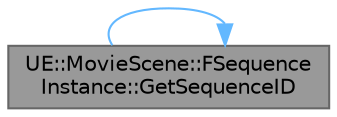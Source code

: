 digraph "UE::MovieScene::FSequenceInstance::GetSequenceID"
{
 // INTERACTIVE_SVG=YES
 // LATEX_PDF_SIZE
  bgcolor="transparent";
  edge [fontname=Helvetica,fontsize=10,labelfontname=Helvetica,labelfontsize=10];
  node [fontname=Helvetica,fontsize=10,shape=box,height=0.2,width=0.4];
  rankdir="LR";
  Node1 [id="Node000001",label="UE::MovieScene::FSequence\lInstance::GetSequenceID",height=0.2,width=0.4,color="gray40", fillcolor="grey60", style="filled", fontcolor="black",tooltip="Retrieve the SequenceID for this instance."];
  Node1 -> Node1 [id="edge1_Node000001_Node000001",color="steelblue1",style="solid",tooltip=" "];
}
